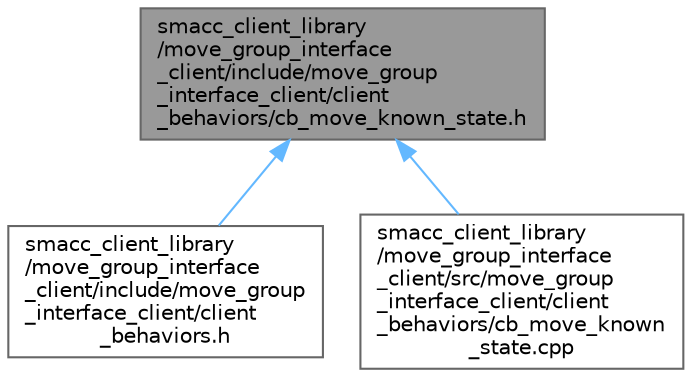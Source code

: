 digraph "smacc_client_library/move_group_interface_client/include/move_group_interface_client/client_behaviors/cb_move_known_state.h"
{
 // LATEX_PDF_SIZE
  bgcolor="transparent";
  edge [fontname=Helvetica,fontsize=10,labelfontname=Helvetica,labelfontsize=10];
  node [fontname=Helvetica,fontsize=10,shape=box,height=0.2,width=0.4];
  Node1 [label="smacc_client_library\l/move_group_interface\l_client/include/move_group\l_interface_client/client\l_behaviors/cb_move_known_state.h",height=0.2,width=0.4,color="gray40", fillcolor="grey60", style="filled", fontcolor="black",tooltip=" "];
  Node1 -> Node2 [dir="back",color="steelblue1",style="solid"];
  Node2 [label="smacc_client_library\l/move_group_interface\l_client/include/move_group\l_interface_client/client\l_behaviors.h",height=0.2,width=0.4,color="grey40", fillcolor="white", style="filled",URL="$move__group__interface__client_2include_2move__group__interface__client_2client__behaviors_8h.html",tooltip=" "];
  Node1 -> Node3 [dir="back",color="steelblue1",style="solid"];
  Node3 [label="smacc_client_library\l/move_group_interface\l_client/src/move_group\l_interface_client/client\l_behaviors/cb_move_known\l_state.cpp",height=0.2,width=0.4,color="grey40", fillcolor="white", style="filled",URL="$cb__move__known__state_8cpp.html",tooltip=" "];
}
